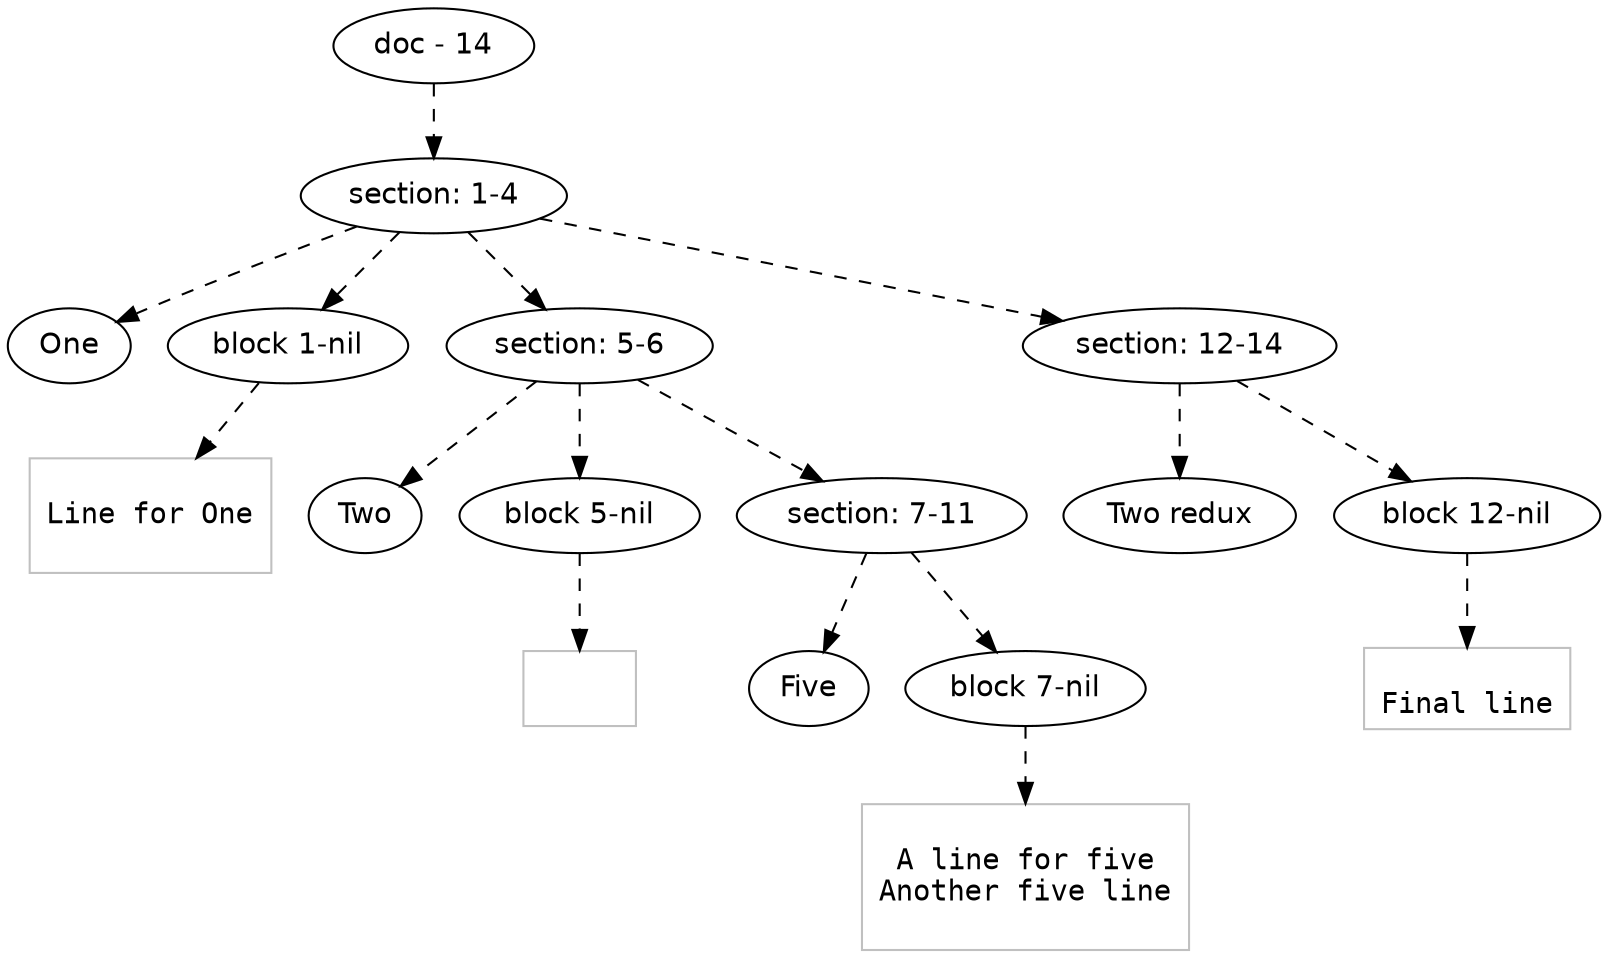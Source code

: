 digraph hierarchy {

node [fontname=Helvetica]
edge [style=dashed]

doc_0 [label="doc - 14"]

doc_0 -> { section_1}
{rank=same; section_1}

section_1 [label="section: 1-4"]

section_1 -> { header_2 block_3 section_4 section_5}
{rank=same; header_2 block_3 section_4 section_5}

header_2 [label="One"]
block_3 [label="block 1-nil"]
section_4 [label="section: 5-6"]
section_5 [label="section: 12-14"]


block_3 -> leaf_6
leaf_6  [color=Gray,shape=rectangle,fontname=Inconsolata,label="
Line for One

"]section_4 -> { header_7 block_8 section_9}
{rank=same; header_7 block_8 section_9}

header_7 [label="Two"]
block_8 [label="block 5-nil"]
section_9 [label="section: 7-11"]


block_8 -> leaf_10
leaf_10  [color=Gray,shape=rectangle,fontname=Inconsolata,label="
"]section_9 -> { header_11 block_12}
{rank=same; header_11 block_12}

header_11 [label="Five"]
block_12 [label="block 7-nil"]


block_12 -> leaf_13
leaf_13  [color=Gray,shape=rectangle,fontname=Inconsolata,label="
A line for five
Another five line

"]section_5 -> { header_14 block_15}
{rank=same; header_14 block_15}

header_14 [label="Two redux"]
block_15 [label="block 12-nil"]


block_15 -> leaf_16
leaf_16  [color=Gray,shape=rectangle,fontname=Inconsolata,label="
Final line
"]
}
